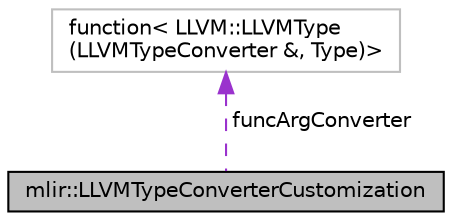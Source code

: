digraph "mlir::LLVMTypeConverterCustomization"
{
  bgcolor="transparent";
  edge [fontname="Helvetica",fontsize="10",labelfontname="Helvetica",labelfontsize="10"];
  node [fontname="Helvetica",fontsize="10",shape=record];
  Node1 [label="mlir::LLVMTypeConverterCustomization",height=0.2,width=0.4,color="black", fillcolor="grey75", style="filled", fontcolor="black"];
  Node2 -> Node1 [dir="back",color="darkorchid3",fontsize="10",style="dashed",label=" funcArgConverter" ,fontname="Helvetica"];
  Node2 [label="function\< LLVM::LLVMType\l(LLVMTypeConverter &, Type)\>",height=0.2,width=0.4,color="grey75"];
}

